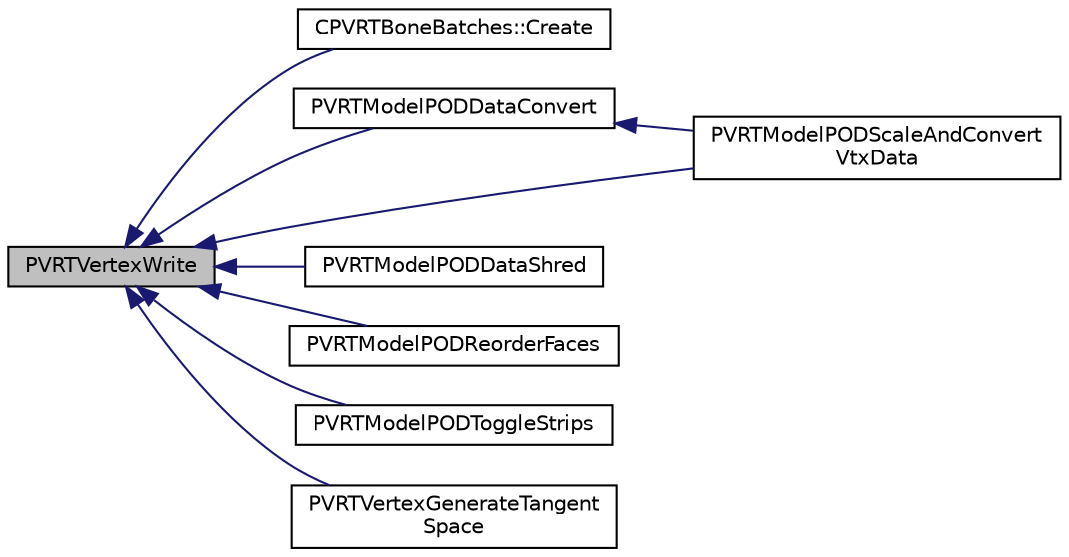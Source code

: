 digraph "PVRTVertexWrite"
{
  edge [fontname="Helvetica",fontsize="10",labelfontname="Helvetica",labelfontsize="10"];
  node [fontname="Helvetica",fontsize="10",shape=record];
  rankdir="LR";
  Node1 [label="PVRTVertexWrite",height=0.2,width=0.4,color="black", fillcolor="grey75", style="filled", fontcolor="black"];
  Node1 -> Node2 [dir="back",color="midnightblue",fontsize="10",style="solid",fontname="Helvetica"];
  Node2 [label="CPVRTBoneBatches::Create",height=0.2,width=0.4,color="black", fillcolor="white", style="filled",URL="$class_c_p_v_r_t_bone_batches.html#a2a0037ba145fbb78e013867effaa1764",tooltip="Fills the bone batch structure. "];
  Node1 -> Node3 [dir="back",color="midnightblue",fontsize="10",style="solid",fontname="Helvetica"];
  Node3 [label="PVRTModelPODDataConvert",height=0.2,width=0.4,color="black", fillcolor="white", style="filled",URL="$_p_v_r_t_model_p_o_d_8h.html#adfd30b48777182094af212a5c1ebee45"];
  Node3 -> Node4 [dir="back",color="midnightblue",fontsize="10",style="solid",fontname="Helvetica"];
  Node4 [label="PVRTModelPODScaleAndConvert\lVtxData",height=0.2,width=0.4,color="black", fillcolor="white", style="filled",URL="$_p_v_r_t_model_p_o_d_8h.html#af20fe002907f6754694ec5d04ff2237d"];
  Node1 -> Node4 [dir="back",color="midnightblue",fontsize="10",style="solid",fontname="Helvetica"];
  Node1 -> Node5 [dir="back",color="midnightblue",fontsize="10",style="solid",fontname="Helvetica"];
  Node5 [label="PVRTModelPODDataShred",height=0.2,width=0.4,color="black", fillcolor="white", style="filled",URL="$_p_v_r_t_model_p_o_d_8h.html#a4bd5141d2fedb80acc1a906cfe3db121"];
  Node1 -> Node6 [dir="back",color="midnightblue",fontsize="10",style="solid",fontname="Helvetica"];
  Node6 [label="PVRTModelPODReorderFaces",height=0.2,width=0.4,color="black", fillcolor="white", style="filled",URL="$_p_v_r_t_model_p_o_d_8h.html#a96ac21525874d0eaf8f7868b313915f0"];
  Node1 -> Node7 [dir="back",color="midnightblue",fontsize="10",style="solid",fontname="Helvetica"];
  Node7 [label="PVRTModelPODToggleStrips",height=0.2,width=0.4,color="black", fillcolor="white", style="filled",URL="$_p_v_r_t_model_p_o_d_8h.html#a9c23c383a5d242b71146b83613f503cf"];
  Node1 -> Node8 [dir="back",color="midnightblue",fontsize="10",style="solid",fontname="Helvetica"];
  Node8 [label="PVRTVertexGenerateTangent\lSpace",height=0.2,width=0.4,color="black", fillcolor="white", style="filled",URL="$_p_v_r_t_vertex_8h.html#a73c1eb79b4e7cd5b1a5cfd0060d8ba93"];
}
